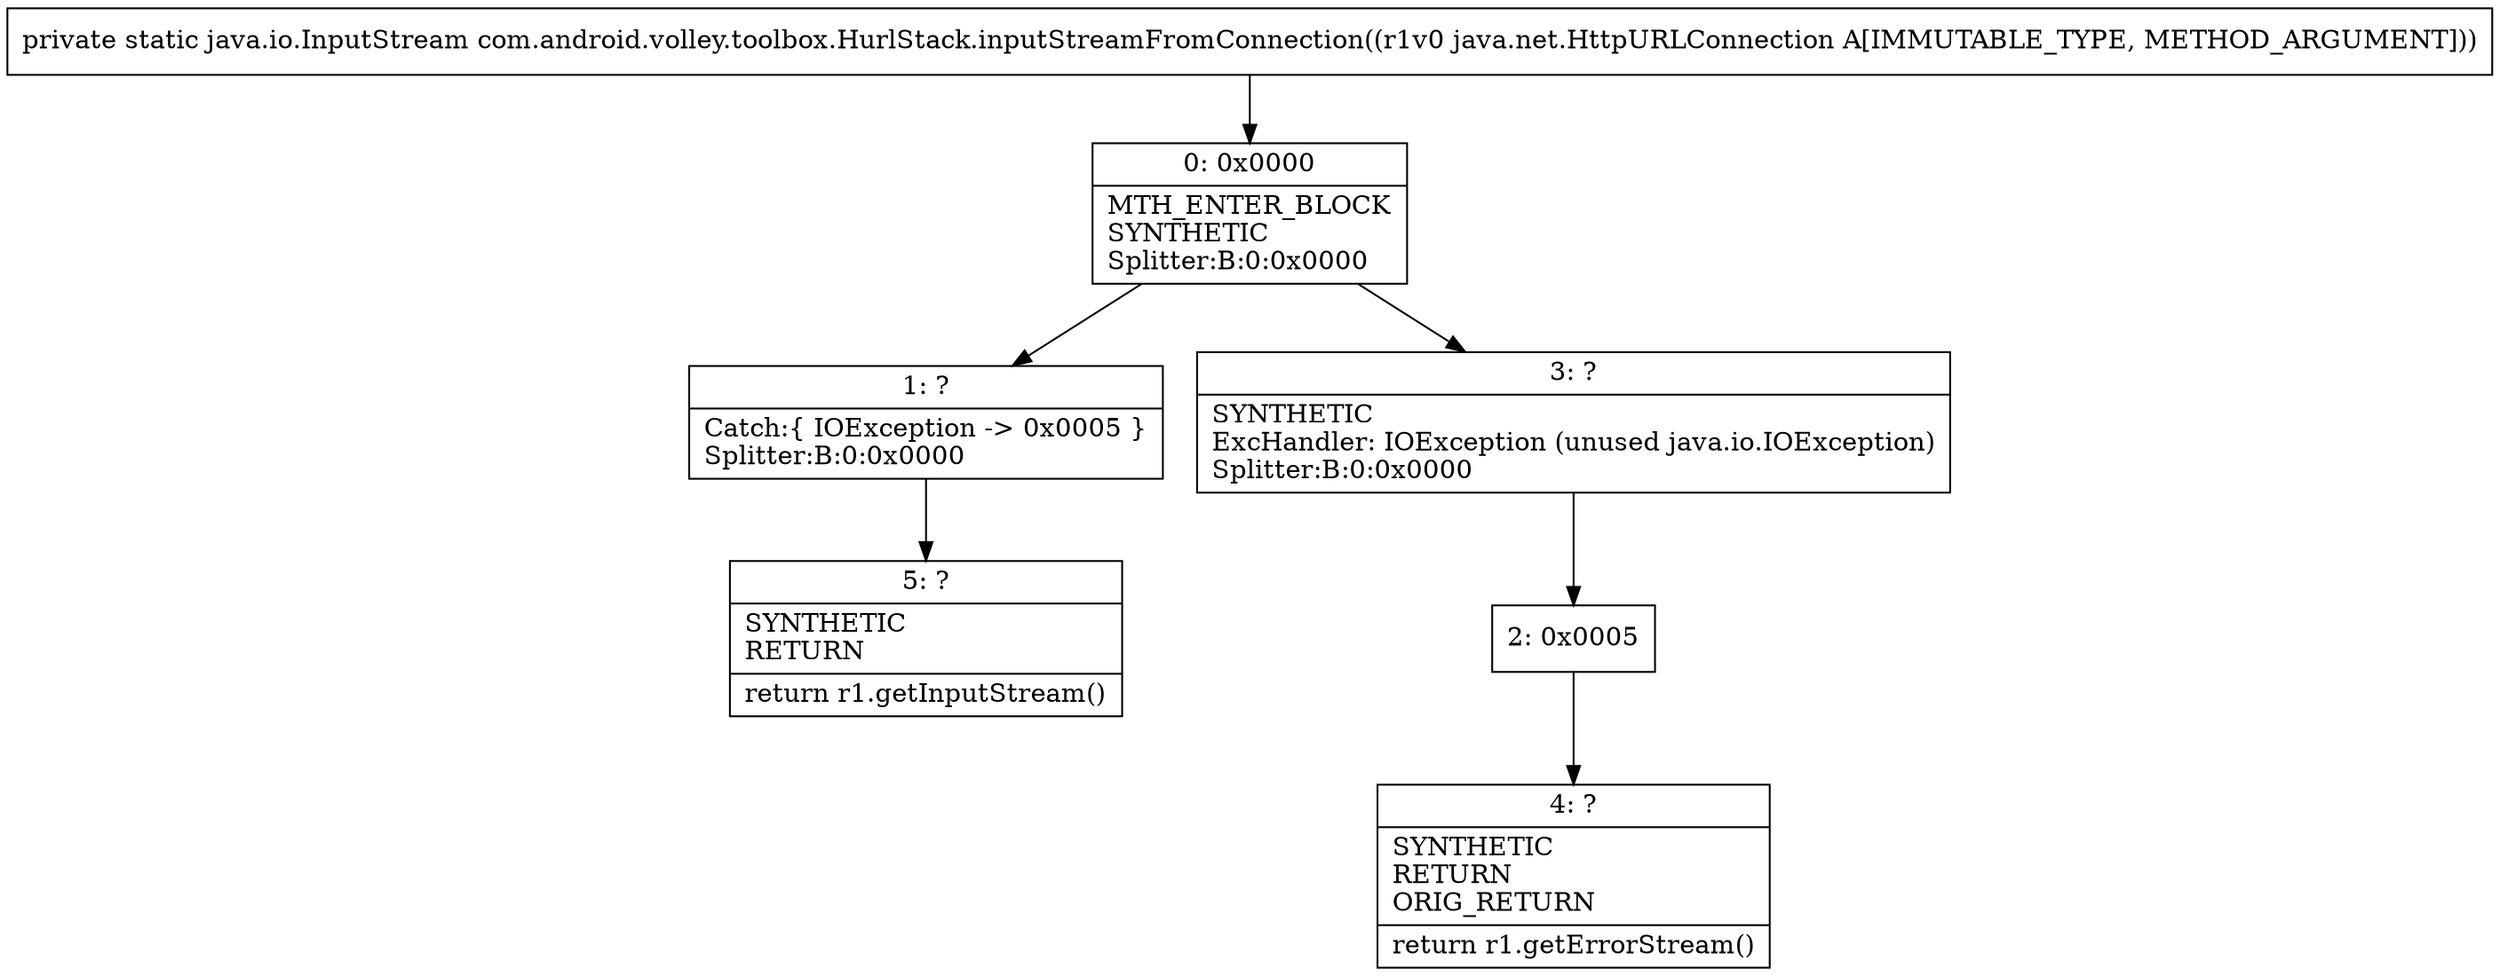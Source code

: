digraph "CFG forcom.android.volley.toolbox.HurlStack.inputStreamFromConnection(Ljava\/net\/HttpURLConnection;)Ljava\/io\/InputStream;" {
Node_0 [shape=record,label="{0\:\ 0x0000|MTH_ENTER_BLOCK\lSYNTHETIC\lSplitter:B:0:0x0000\l}"];
Node_1 [shape=record,label="{1\:\ ?|Catch:\{ IOException \-\> 0x0005 \}\lSplitter:B:0:0x0000\l}"];
Node_2 [shape=record,label="{2\:\ 0x0005}"];
Node_3 [shape=record,label="{3\:\ ?|SYNTHETIC\lExcHandler: IOException (unused java.io.IOException)\lSplitter:B:0:0x0000\l}"];
Node_4 [shape=record,label="{4\:\ ?|SYNTHETIC\lRETURN\lORIG_RETURN\l|return r1.getErrorStream()\l}"];
Node_5 [shape=record,label="{5\:\ ?|SYNTHETIC\lRETURN\l|return r1.getInputStream()\l}"];
MethodNode[shape=record,label="{private static java.io.InputStream com.android.volley.toolbox.HurlStack.inputStreamFromConnection((r1v0 java.net.HttpURLConnection A[IMMUTABLE_TYPE, METHOD_ARGUMENT])) }"];
MethodNode -> Node_0;
Node_0 -> Node_1;
Node_0 -> Node_3;
Node_1 -> Node_5;
Node_2 -> Node_4;
Node_3 -> Node_2;
}

